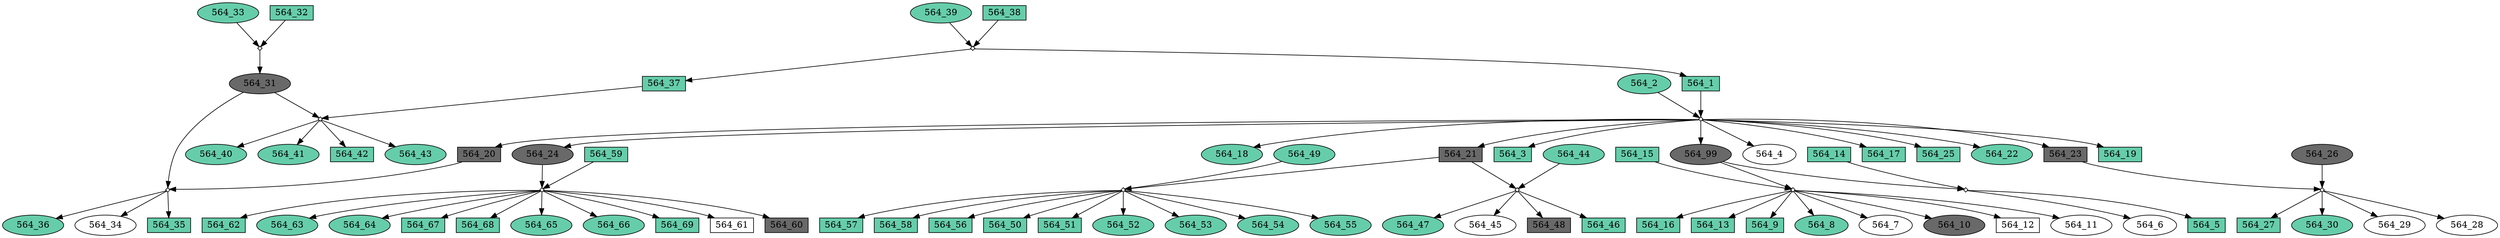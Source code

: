 digraph {
	"564_62" [shape=box fillcolor=aquamarine3 fontcolor=black height=0.3 regular=0 shape=box style=filled width=0.5]
	"564_59x564_24" -> "564_62"
	"564_51" [shape=box fillcolor=aquamarine3 fontcolor=black height=0.3 regular=0 shape=box style=filled width=0.5]
	"564_21x564_49" -> "564_51"
	"564_52" [shape=box fillcolor=aquamarine3 fontcolor=black height=0.3 regular=0 shape=ellipse style=filled width=0.5]
	"564_21x564_49" -> "564_52"
	"564_53" [shape=box fillcolor=aquamarine3 fontcolor=black height=0.3 regular=0 shape=ellipse style=filled width=0.5]
	"564_21x564_49" -> "564_53"
	"564_63" [shape=box fillcolor=aquamarine3 fontcolor=black height=0.3 regular=0 shape=ellipse style=filled width=0.5]
	"564_59x564_24" -> "564_63"
	"564_64" [shape=box fillcolor=aquamarine3 fontcolor=black height=0.3 regular=0 shape=ellipse style=filled width=0.5]
	"564_59x564_24" -> "564_64"
	"564_67" [shape=box fillcolor=aquamarine3 fontcolor=black height=0.3 regular=0 shape=box style=filled width=0.5]
	"564_59x564_24" -> "564_67"
	"564_68" [shape=box fillcolor=aquamarine3 fontcolor=black height=0.3 regular=0 shape=box style=filled width=0.5]
	"564_59x564_24" -> "564_68"
	"564_65" [shape=box fillcolor=aquamarine3 fontcolor=black height=0.3 regular=0 shape=ellipse style=filled width=0.5]
	"564_59x564_24" -> "564_65"
	"564_66" [shape=box fillcolor=aquamarine3 fontcolor=black height=0.3 regular=0 shape=ellipse style=filled width=0.5]
	"564_59x564_24" -> "564_66"
	"564_54" [shape=box fillcolor=aquamarine3 fontcolor=black height=0.3 regular=0 shape=ellipse style=filled width=0.5]
	"564_21x564_49" -> "564_54"
	"564_55" [shape=box fillcolor=aquamarine3 fontcolor=black height=0.3 regular=0 shape=ellipse style=filled width=0.5]
	"564_21x564_49" -> "564_55"
	"564_7" [shape=box fillcolor=white fontcolor=black height=0.3 regular=0 shape=ellipse style=filled width=0.5]
	"564_15x564_99" -> "564_7"
	"564_57" [shape=box fillcolor=aquamarine3 fontcolor=black height=0.3 regular=0 shape=box style=filled width=0.5]
	"564_21x564_49" -> "564_57"
	"564_69" [shape=box fillcolor=aquamarine3 fontcolor=black height=0.3 regular=0 shape=box style=filled width=0.5]
	"564_59x564_24" -> "564_69"
	"564_58" [shape=box fillcolor=aquamarine3 fontcolor=black height=0.3 regular=0 shape=box style=filled width=0.5]
	"564_21x564_49" -> "564_58"
	"564_59" [shape=box fillcolor=aquamarine3 fontcolor=black height=0.3 regular=0 shape=box style=filled width=0.5]
	"564_59" -> "564_59x564_24"
	"564_56" [shape=box fillcolor=aquamarine3 fontcolor=black height=0.3 regular=0 shape=box style=filled width=0.5]
	"564_21x564_49" -> "564_56"
	"564_20" [shape=box fillcolor=dimgrey fontcolor=black height=0.3 regular=0 shape=box style=filled width=0.5]
	"564_1x564_2" -> "564_20"
	"564_20" -> "564_20x564_31"
	"564_49" [shape=box fillcolor=aquamarine3 fontcolor=black height=0.3 regular=0 shape=ellipse style=filled width=0.5]
	"564_49" -> "564_21x564_49"
	"564_33" [shape=box fillcolor=aquamarine3 fontcolor=black height=0.3 regular=0 shape=ellipse style=filled width=0.5]
	"564_33" -> "564_32x564_33"
	"564_35" [shape=box fillcolor=aquamarine3 fontcolor=black height=0.3 regular=0 shape=box style=filled width=0.5]
	"564_20x564_31" -> "564_35"
	"564_36" [shape=box fillcolor=aquamarine3 fontcolor=black height=0.3 regular=0 shape=ellipse style=filled width=0.5]
	"564_20x564_31" -> "564_36"
	"564_40" [shape=box fillcolor=aquamarine3 fontcolor=black height=0.3 regular=0 shape=ellipse style=filled width=0.5]
	"564_37x564_31" -> "564_40"
	"564_41" [shape=box fillcolor=aquamarine3 fontcolor=black height=0.3 regular=0 shape=ellipse style=filled width=0.5]
	"564_37x564_31" -> "564_41"
	"564_42" [shape=box fillcolor=aquamarine3 fontcolor=black height=0.3 regular=0 shape=box style=filled width=0.5]
	"564_37x564_31" -> "564_42"
	"564_43" [shape=box fillcolor=aquamarine3 fontcolor=black height=0.3 regular=0 shape=ellipse style=filled width=0.5]
	"564_37x564_31" -> "564_43"
	"564_39" [shape=box fillcolor=aquamarine3 fontcolor=black height=0.3 regular=0 shape=ellipse style=filled width=0.5]
	"564_39" -> "564_38x564_39"
	"564_38" [shape=box fillcolor=aquamarine3 fontcolor=black height=0.3 regular=0 shape=box style=filled width=0.5]
	"564_38" -> "564_38x564_39"
	"564_28" [shape=box fillcolor=white fontcolor=black height=0.3 regular=0 shape=ellipse style=filled width=0.5]
	"564_23x564_26" -> "564_28"
	"564_37" [shape=box fillcolor=aquamarine3 fontcolor=black height=0.3 regular=0 shape=box style=filled width=0.5]
	"564_38x564_39" -> "564_37"
	"564_37" -> "564_37x564_31"
	"564_46" [shape=box fillcolor=aquamarine3 fontcolor=black height=0.3 regular=0 shape=box style=filled width=0.5]
	"564_21x564_44" -> "564_46"
	"564_47" [shape=box fillcolor=aquamarine3 fontcolor=black height=0.3 regular=0 shape=ellipse style=filled width=0.5]
	"564_21x564_44" -> "564_47"
	"564_32" [shape=box fillcolor=aquamarine3 fontcolor=black height=0.3 regular=0 shape=box style=filled width=0.5]
	"564_32" -> "564_32x564_33"
	"564_31" [shape=box fillcolor=dimgrey fontcolor=black height=0.3 regular=0 shape=ellipse style=filled width=0.5]
	"564_32x564_33" -> "564_31"
	"564_31" -> "564_20x564_31"
	"564_31" -> "564_37x564_31"
	"564_4" [shape=box fillcolor=white fontcolor=black height=0.3 regular=0 shape=ellipse style=filled width=0.5]
	"564_1x564_2" -> "564_4"
	"564_10" [shape=box fillcolor=dimgrey fontcolor=black height=0.3 regular=0 shape=ellipse style=filled width=0.5]
	"564_15x564_99" -> "564_10"
	"564_21" [shape=box fillcolor=dimgrey fontcolor=black height=0.3 regular=0 shape=box style=filled width=0.5]
	"564_1x564_2" -> "564_21"
	"564_21" -> "564_21x564_49"
	"564_21" -> "564_21x564_44"
	"564_23" [shape=box fillcolor=dimgrey fontcolor=black height=0.3 regular=0 shape=box style=filled width=0.5]
	"564_1x564_2" -> "564_23"
	"564_23" -> "564_23x564_26"
	"564_24" [shape=box fillcolor=dimgrey fontcolor=black height=0.3 regular=0 shape=ellipse style=filled width=0.5]
	"564_1x564_2" -> "564_24"
	"564_24" -> "564_59x564_24"
	"564_44" [shape=box fillcolor=aquamarine3 fontcolor=black height=0.3 regular=0 shape=ellipse style=filled width=0.5]
	"564_44" -> "564_21x564_44"
	"564_50" [shape=box fillcolor=aquamarine3 fontcolor=black height=0.3 regular=0 shape=box style=filled width=0.5]
	"564_21x564_49" -> "564_50"
	"564_17" [shape=box fillcolor=aquamarine3 fontcolor=black height=0.3 regular=0 shape=box style=filled width=0.5]
	"564_1x564_2" -> "564_17"
	"564_12" [shape=box fillcolor=white fontcolor=black height=0.3 regular=0 shape=box style=filled width=0.5]
	"564_15x564_99" -> "564_12"
	"564_11" [shape=box fillcolor=white fontcolor=black height=0.3 regular=0 shape=ellipse style=filled width=0.5]
	"564_15x564_99" -> "564_11"
	"564_27" [shape=box fillcolor=aquamarine3 fontcolor=black height=0.3 regular=0 shape=box style=filled width=0.5]
	"564_23x564_26" -> "564_27"
	"564_26" [shape=box fillcolor=dimgrey fontcolor=black height=0.3 regular=0 shape=ellipse style=filled width=0.5]
	"564_26" -> "564_23x564_26"
	"564_34" [shape=box fillcolor=white fontcolor=black height=0.3 regular=0 shape=ellipse style=filled width=0.5]
	"564_20x564_31" -> "564_34"
	"564_25" [shape=box fillcolor=aquamarine3 fontcolor=black height=0.3 regular=0 shape=box style=filled width=0.5]
	"564_1x564_2" -> "564_25"
	"564_22" [shape=box fillcolor=aquamarine3 fontcolor=black height=0.3 regular=0 shape=ellipse style=filled width=0.5]
	"564_1x564_2" -> "564_22"
	"564_19" [shape=box fillcolor=aquamarine3 fontcolor=black height=0.3 regular=0 shape=box style=filled width=0.5]
	"564_1x564_2" -> "564_19"
	"564_30" [shape=box fillcolor=aquamarine3 fontcolor=black height=0.3 regular=0 shape=ellipse style=filled width=0.5]
	"564_23x564_26" -> "564_30"
	"564_16" [shape=box fillcolor=aquamarine3 fontcolor=black height=0.3 regular=0 shape=box style=filled width=0.5]
	"564_15x564_99" -> "564_16"
	"564_61" [shape=box fillcolor=white fontcolor=black height=0.3 regular=0 shape=box style=filled width=0.5]
	"564_59x564_24" -> "564_61"
	"564_99" [shape=box fillcolor=dimgrey fontcolor=black height=0.3 regular=0 shape=ellipse style=filled width=0.5]
	"564_1x564_2" -> "564_99"
	"564_99" -> "564_15x564_99"
	"564_99" -> "564_14x564_99"
	"564_1" [shape=box fillcolor=aquamarine3 fontcolor=black height=0.3 regular=0 shape=box style=filled width=0.5]
	"564_38x564_39" -> "564_1"
	"564_1" -> "564_1x564_2"
	"564_45" [shape=box fillcolor=white fontcolor=black height=0.3 regular=0 shape=ellipse style=filled width=0.5]
	"564_21x564_44" -> "564_45"
	"564_60" [shape=box fillcolor=dimgrey fontcolor=black height=0.3 regular=0 shape=box style=filled width=0.5]
	"564_59x564_24" -> "564_60"
	"564_48" [shape=box fillcolor=dimgrey fontcolor=black height=0.3 regular=0 shape=box style=filled width=0.5]
	"564_21x564_44" -> "564_48"
	"564_18" [shape=box fillcolor=aquamarine3 fontcolor=black height=0.3 regular=0 shape=ellipse style=filled width=0.5]
	"564_1x564_2" -> "564_18"
	"564_3" [shape=box fillcolor=aquamarine3 fontcolor=black height=0.3 regular=0 shape=box style=filled width=0.5]
	"564_1x564_2" -> "564_3"
	"564_13" [shape=box fillcolor=aquamarine3 fontcolor=black height=0.3 regular=0 shape=box style=filled width=0.5]
	"564_15x564_99" -> "564_13"
	"564_9" [shape=box fillcolor=aquamarine3 fontcolor=black height=0.3 regular=0 shape=box style=filled width=0.5]
	"564_15x564_99" -> "564_9"
	"564_8" [shape=box fillcolor=aquamarine3 fontcolor=black height=0.3 regular=0 shape=ellipse style=filled width=0.5]
	"564_15x564_99" -> "564_8"
	"564_2" [shape=box fillcolor=aquamarine3 fontcolor=black height=0.3 regular=0 shape=ellipse style=filled width=0.5]
	"564_2" -> "564_1x564_2"
	"564_6" [shape=box fillcolor=white fontcolor=black height=0.3 regular=0 shape=ellipse style=filled width=0.5]
	"564_14x564_99" -> "564_6"
	"564_5" [shape=box fillcolor=aquamarine3 fontcolor=black height=0.3 regular=0 shape=box style=filled width=0.5]
	"564_14x564_99" -> "564_5"
	"564_15" [shape=box fillcolor=aquamarine3 fontcolor=black height=0.3 regular=0 shape=box style=filled width=0.5]
	"564_15" -> "564_15x564_99"
	"564_29" [shape=box fillcolor=white fontcolor=black height=0.3 regular=0 shape=ellipse style=filled width=0.5]
	"564_23x564_26" -> "564_29"
	"564_14" [shape=box fillcolor=aquamarine3 fontcolor=black height=0.3 regular=0 shape=box style=filled width=0.5]
	"564_14" -> "564_14x564_99"
	"564_32x564_33" [label="" height=.1 shape=diamond width=.1]
	"564_15x564_99" [label="" height=.1 shape=diamond width=.1]
	"564_1x564_2" [label="" height=.1 shape=diamond width=.1]
	"564_37x564_31" [label="" height=.1 shape=diamond width=.1]
	"564_21x564_44" [label="" height=.1 shape=diamond width=.1]
	"564_59x564_24" [label="" height=.1 shape=diamond width=.1]
	"564_21x564_49" [label="" height=.1 shape=diamond width=.1]
	"564_23x564_26" [label="" height=.1 shape=diamond width=.1]
	"564_20x564_31" [label="" height=.1 shape=diamond width=.1]
	"564_14x564_99" [label="" height=.1 shape=diamond width=.1]
	"564_38x564_39" [label="" height=.1 shape=diamond width=.1]
}
